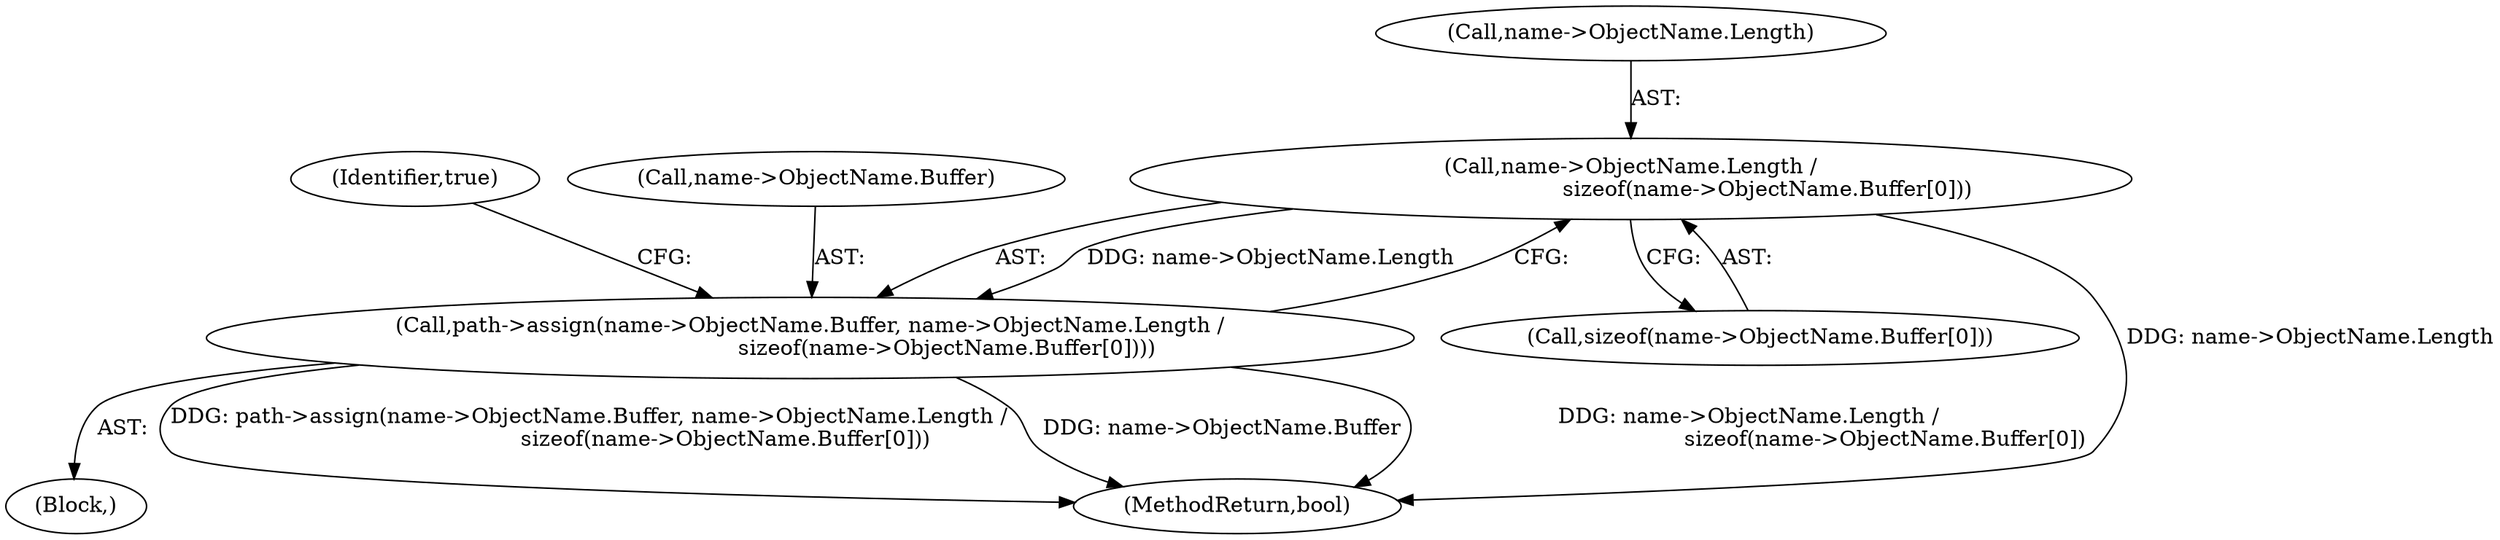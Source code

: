 digraph "0_Chrome_4f1f3d0f03c79ddaace56f067cf28a27f9466b7d_3@API" {
"1000163" [label="(Call,name->ObjectName.Length /\n                                        sizeof(name->ObjectName.Buffer[0]))"];
"1000157" [label="(Call,path->assign(name->ObjectName.Buffer, name->ObjectName.Length /\n                                        sizeof(name->ObjectName.Buffer[0])))"];
"1000164" [label="(Call,name->ObjectName.Length)"];
"1000157" [label="(Call,path->assign(name->ObjectName.Buffer, name->ObjectName.Length /\n                                        sizeof(name->ObjectName.Buffer[0])))"];
"1000163" [label="(Call,name->ObjectName.Length /\n                                        sizeof(name->ObjectName.Buffer[0]))"];
"1000103" [label="(Block,)"];
"1000169" [label="(Call,sizeof(name->ObjectName.Buffer[0]))"];
"1000178" [label="(Identifier,true)"];
"1000179" [label="(MethodReturn,bool)"];
"1000158" [label="(Call,name->ObjectName.Buffer)"];
"1000163" -> "1000157"  [label="AST: "];
"1000163" -> "1000169"  [label="CFG: "];
"1000164" -> "1000163"  [label="AST: "];
"1000169" -> "1000163"  [label="AST: "];
"1000157" -> "1000163"  [label="CFG: "];
"1000163" -> "1000179"  [label="DDG: name->ObjectName.Length"];
"1000163" -> "1000157"  [label="DDG: name->ObjectName.Length"];
"1000157" -> "1000103"  [label="AST: "];
"1000158" -> "1000157"  [label="AST: "];
"1000178" -> "1000157"  [label="CFG: "];
"1000157" -> "1000179"  [label="DDG: path->assign(name->ObjectName.Buffer, name->ObjectName.Length /\n                                        sizeof(name->ObjectName.Buffer[0]))"];
"1000157" -> "1000179"  [label="DDG: name->ObjectName.Buffer"];
"1000157" -> "1000179"  [label="DDG: name->ObjectName.Length /\n                                        sizeof(name->ObjectName.Buffer[0])"];
}
